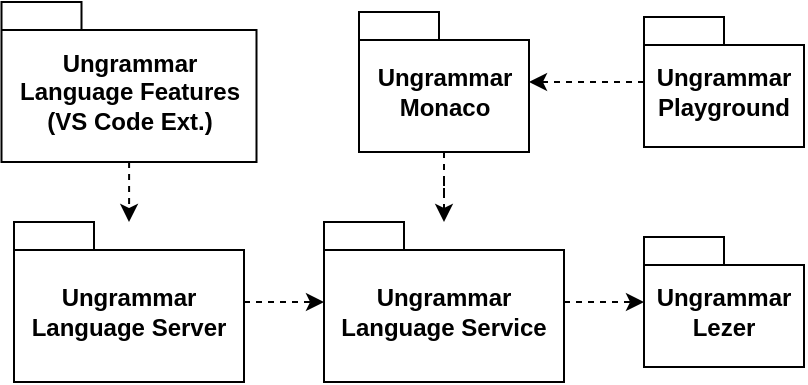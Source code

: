 <mxfile version="24.7.8">
  <diagram name="Page-1" id="IOSiVDMbwsUrBQRXgT1Y">
    <mxGraphModel dx="780" dy="496" grid="1" gridSize="10" guides="1" tooltips="1" connect="1" arrows="1" fold="1" page="1" pageScale="1" pageWidth="850" pageHeight="1100" math="0" shadow="0">
      <root>
        <mxCell id="0" />
        <mxCell id="1" parent="0" />
        <mxCell id="tO5mzOuoGSSXJpiMPdzD-11" style="edgeStyle=orthogonalEdgeStyle;rounded=0;orthogonalLoop=1;jettySize=auto;html=1;dashed=1;" edge="1" parent="1" source="tO5mzOuoGSSXJpiMPdzD-2" target="tO5mzOuoGSSXJpiMPdzD-3">
          <mxGeometry relative="1" as="geometry" />
        </mxCell>
        <mxCell id="tO5mzOuoGSSXJpiMPdzD-2" value="Ungrammar Language Service" style="shape=folder;fontStyle=1;spacingTop=10;tabWidth=40;tabHeight=14;tabPosition=left;html=1;whiteSpace=wrap;" vertex="1" parent="1">
          <mxGeometry x="430" y="300" width="120" height="80" as="geometry" />
        </mxCell>
        <mxCell id="tO5mzOuoGSSXJpiMPdzD-3" value="Ungrammar Lezer" style="shape=folder;fontStyle=1;spacingTop=10;tabWidth=40;tabHeight=14;tabPosition=left;html=1;whiteSpace=wrap;" vertex="1" parent="1">
          <mxGeometry x="590" y="307.5" width="80" height="65" as="geometry" />
        </mxCell>
        <mxCell id="tO5mzOuoGSSXJpiMPdzD-9" style="edgeStyle=orthogonalEdgeStyle;rounded=0;orthogonalLoop=1;jettySize=auto;html=1;dashed=1;" edge="1" parent="1" source="tO5mzOuoGSSXJpiMPdzD-4" target="tO5mzOuoGSSXJpiMPdzD-2">
          <mxGeometry relative="1" as="geometry" />
        </mxCell>
        <mxCell id="tO5mzOuoGSSXJpiMPdzD-4" value="Ungrammar Language Server" style="shape=folder;fontStyle=1;spacingTop=10;tabWidth=40;tabHeight=14;tabPosition=left;html=1;whiteSpace=wrap;" vertex="1" parent="1">
          <mxGeometry x="275" y="300" width="115" height="80" as="geometry" />
        </mxCell>
        <mxCell id="tO5mzOuoGSSXJpiMPdzD-10" style="edgeStyle=orthogonalEdgeStyle;rounded=0;orthogonalLoop=1;jettySize=auto;html=1;dashed=1;" edge="1" parent="1" source="tO5mzOuoGSSXJpiMPdzD-5" target="tO5mzOuoGSSXJpiMPdzD-2">
          <mxGeometry relative="1" as="geometry" />
        </mxCell>
        <mxCell id="tO5mzOuoGSSXJpiMPdzD-5" value="Ungrammar Monaco" style="shape=folder;fontStyle=1;spacingTop=10;tabWidth=40;tabHeight=14;tabPosition=left;html=1;whiteSpace=wrap;" vertex="1" parent="1">
          <mxGeometry x="447.5" y="195" width="85" height="70" as="geometry" />
        </mxCell>
        <mxCell id="tO5mzOuoGSSXJpiMPdzD-8" style="edgeStyle=orthogonalEdgeStyle;rounded=0;orthogonalLoop=1;jettySize=auto;html=1;dashed=1;" edge="1" parent="1" source="tO5mzOuoGSSXJpiMPdzD-6" target="tO5mzOuoGSSXJpiMPdzD-4">
          <mxGeometry relative="1" as="geometry" />
        </mxCell>
        <mxCell id="tO5mzOuoGSSXJpiMPdzD-6" value="Ungrammar Language Features (VS Code Ext.)" style="shape=folder;fontStyle=1;spacingTop=10;tabWidth=40;tabHeight=14;tabPosition=left;html=1;whiteSpace=wrap;" vertex="1" parent="1">
          <mxGeometry x="268.75" y="190" width="127.5" height="80" as="geometry" />
        </mxCell>
        <mxCell id="tO5mzOuoGSSXJpiMPdzD-13" style="edgeStyle=orthogonalEdgeStyle;rounded=0;orthogonalLoop=1;jettySize=auto;html=1;dashed=1;" edge="1" parent="1" source="tO5mzOuoGSSXJpiMPdzD-12" target="tO5mzOuoGSSXJpiMPdzD-5">
          <mxGeometry relative="1" as="geometry" />
        </mxCell>
        <mxCell id="tO5mzOuoGSSXJpiMPdzD-12" value="Ungrammar Playground" style="shape=folder;fontStyle=1;spacingTop=10;tabWidth=40;tabHeight=14;tabPosition=left;html=1;whiteSpace=wrap;" vertex="1" parent="1">
          <mxGeometry x="590" y="197.5" width="80" height="65" as="geometry" />
        </mxCell>
      </root>
    </mxGraphModel>
  </diagram>
</mxfile>
